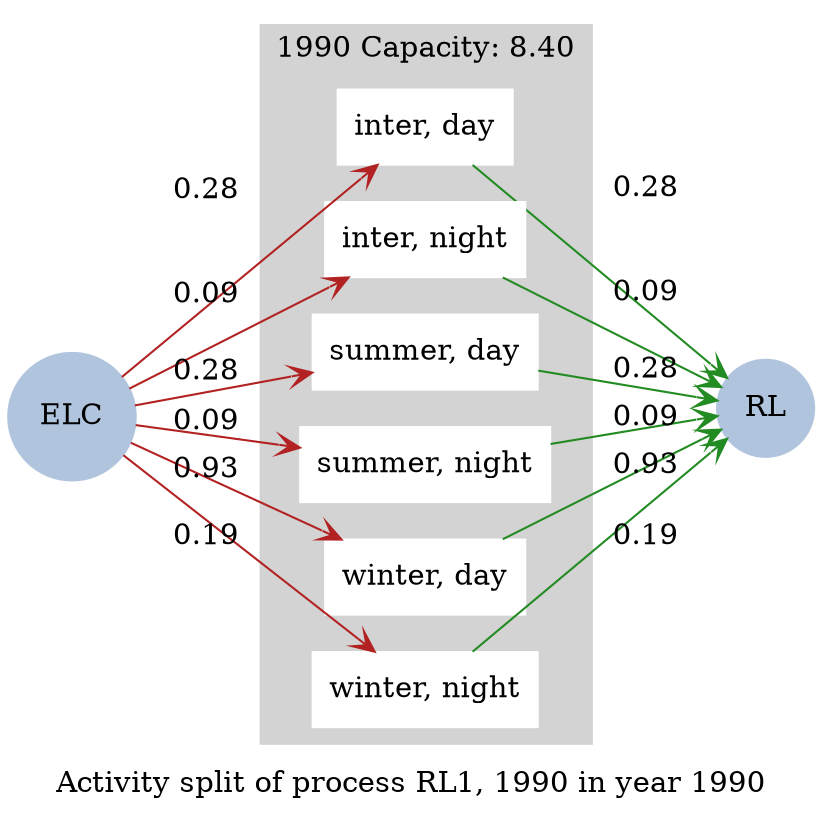 strict digraph model {
	label = "Activity split of process RL1, 1990 in year 1990" ;

	compound    = "True" ;
	concentrate = "True";
	rankdir     = "LR" ;
	splines     = "False" ;

	node [ style="filled" ] ;
	edge [ arrowhead="vee" ] ;

	subgraph cluster_slices {
		label = "1990 Capacity: 8.40" ;

		color = "lightgrey" ;
		rank  = "same" ;
		style = "filled" ;

		node [ color="white", shape="box" ] ;

		"inter, day" ;
		"inter, night" ;
		"summer, day" ;
		"summer, night" ;
		"winter, day" ;
		"winter, night" ;
	}

	subgraph energy_carriers {
		node [
		  color     = "lightsteelblue",
		  fontcolor = "black",
		  shape     = "circle"
		] ;

		"ELC" [ href="../commodities/rc_ELC_1990.svg" ] ;
		"RL"  [ href="../commodities/rc_RL_1990.svg" ] ;
	}

	subgraph inputs {
		edge [ color="firebrick" ] ;

		"ELC" -> "inter, day"    [ label="0.28" ] ;
		"ELC" -> "inter, night"  [ label="0.09" ] ;
		"ELC" -> "summer, day"   [ label="0.28" ] ;
		"ELC" -> "summer, night" [ label="0.09" ] ;
		"ELC" -> "winter, day"   [ label="0.93" ] ;
		"ELC" -> "winter, night" [ label="0.19" ] ;
	}

	subgraph outputs {
		edge [ color="forestgreen" ] ;

		"inter, day"    -> "RL" [ label="0.28" ] ;
		"inter, night"  -> "RL" [ label="0.09" ] ;
		"summer, day"   -> "RL" [ label="0.28" ] ;
		"summer, night" -> "RL" [ label="0.09" ] ;
		"winter, day"   -> "RL" [ label="0.93" ] ;
		"winter, night" -> "RL" [ label="0.19" ] ;
	}
}
